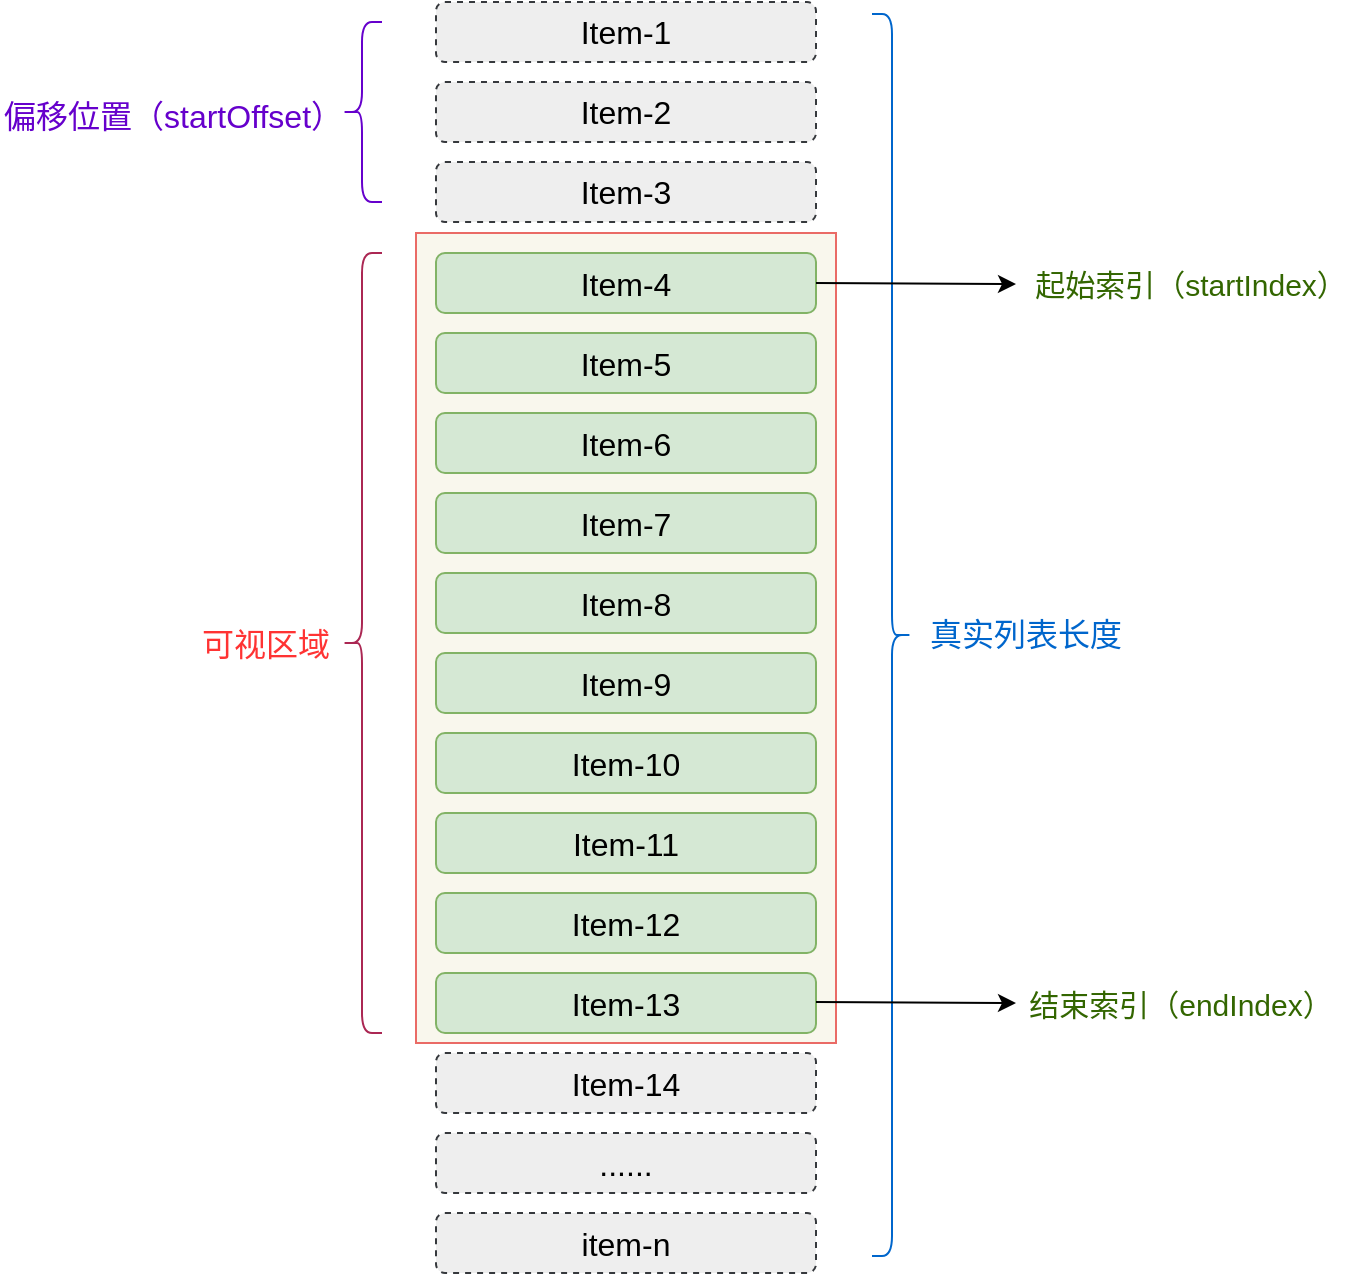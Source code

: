 <mxfile version="11.3.1" type="device" pages="1"><diagram id="MZQBDpLv9gFjRapg8Ojo" name="第 1 页"><mxGraphModel dx="1347" dy="802" grid="1" gridSize="10" guides="1" tooltips="1" connect="1" arrows="1" fold="1" page="1" pageScale="1" pageWidth="827" pageHeight="1169" math="0" shadow="0"><root><mxCell id="0"/><mxCell id="1" parent="0"/><mxCell id="Zh-VkZ_EHAsSAM2oDzB0-1" value="" style="rounded=0;whiteSpace=wrap;html=1;fillColor=#f9f7ed;strokeColor=#EA6B66;" parent="1" vertex="1"><mxGeometry x="300" y="185.5" width="210" height="405" as="geometry"/></mxCell><mxCell id="Zh-VkZ_EHAsSAM2oDzB0-2" value="&lt;font style=&quot;font-size: 16px&quot;&gt;Item-4&lt;/font&gt;" style="rounded=1;whiteSpace=wrap;html=1;fillColor=#d5e8d4;strokeColor=#82b366;" parent="1" vertex="1"><mxGeometry x="310" y="195.5" width="190" height="30" as="geometry"/></mxCell><mxCell id="Zh-VkZ_EHAsSAM2oDzB0-3" value="&lt;font style=&quot;font-size: 16px&quot;&gt;Item-5&lt;/font&gt;" style="rounded=1;whiteSpace=wrap;html=1;fillColor=#d5e8d4;strokeColor=#82b366;" parent="1" vertex="1"><mxGeometry x="310" y="235.5" width="190" height="30" as="geometry"/></mxCell><mxCell id="Zh-VkZ_EHAsSAM2oDzB0-4" value="&lt;font style=&quot;font-size: 16px&quot;&gt;Item-6&lt;/font&gt;" style="rounded=1;whiteSpace=wrap;html=1;fillColor=#d5e8d4;strokeColor=#82b366;" parent="1" vertex="1"><mxGeometry x="310" y="275.5" width="190" height="30" as="geometry"/></mxCell><mxCell id="Zh-VkZ_EHAsSAM2oDzB0-5" value="&lt;font style=&quot;font-size: 16px&quot;&gt;Item-7&lt;/font&gt;" style="rounded=1;whiteSpace=wrap;html=1;fillColor=#d5e8d4;strokeColor=#82b366;" parent="1" vertex="1"><mxGeometry x="310" y="315.5" width="190" height="30" as="geometry"/></mxCell><mxCell id="Zh-VkZ_EHAsSAM2oDzB0-6" value="&lt;font style=&quot;font-size: 16px&quot;&gt;Item-8&lt;/font&gt;" style="rounded=1;whiteSpace=wrap;html=1;fillColor=#d5e8d4;strokeColor=#82b366;" parent="1" vertex="1"><mxGeometry x="310" y="355.5" width="190" height="30" as="geometry"/></mxCell><mxCell id="Zh-VkZ_EHAsSAM2oDzB0-7" value="&lt;font style=&quot;font-size: 16px&quot;&gt;Item-9&lt;/font&gt;" style="rounded=1;whiteSpace=wrap;html=1;fillColor=#d5e8d4;strokeColor=#82b366;" parent="1" vertex="1"><mxGeometry x="310" y="395.5" width="190" height="30" as="geometry"/></mxCell><mxCell id="Zh-VkZ_EHAsSAM2oDzB0-8" value="&lt;font style=&quot;font-size: 16px&quot;&gt;Item-10&lt;/font&gt;" style="rounded=1;whiteSpace=wrap;html=1;fillColor=#d5e8d4;strokeColor=#82b366;" parent="1" vertex="1"><mxGeometry x="310" y="435.5" width="190" height="30" as="geometry"/></mxCell><mxCell id="Zh-VkZ_EHAsSAM2oDzB0-9" value="&lt;font style=&quot;font-size: 16px&quot;&gt;Item-11&lt;/font&gt;" style="rounded=1;whiteSpace=wrap;html=1;fillColor=#d5e8d4;strokeColor=#82b366;" parent="1" vertex="1"><mxGeometry x="310" y="475.5" width="190" height="30" as="geometry"/></mxCell><mxCell id="Zh-VkZ_EHAsSAM2oDzB0-11" value="&lt;font style=&quot;font-size: 16px&quot;&gt;Item-12&lt;/font&gt;" style="rounded=1;whiteSpace=wrap;html=1;fillColor=#d5e8d4;strokeColor=#82b366;" parent="1" vertex="1"><mxGeometry x="310" y="515.5" width="190" height="30" as="geometry"/></mxCell><mxCell id="Zh-VkZ_EHAsSAM2oDzB0-12" value="&lt;font style=&quot;font-size: 16px&quot;&gt;Item-13&lt;/font&gt;" style="rounded=1;whiteSpace=wrap;html=1;fillColor=#d5e8d4;strokeColor=#82b366;" parent="1" vertex="1"><mxGeometry x="310" y="555.5" width="190" height="30" as="geometry"/></mxCell><mxCell id="Zh-VkZ_EHAsSAM2oDzB0-18" value="&lt;font style=&quot;font-size: 16px&quot;&gt;Item-14&lt;/font&gt;" style="rounded=1;whiteSpace=wrap;html=1;fillColor=#eeeeee;strokeColor=#36393d;dashed=1;" parent="1" vertex="1"><mxGeometry x="310" y="595.5" width="190" height="30" as="geometry"/></mxCell><mxCell id="Zh-VkZ_EHAsSAM2oDzB0-24" value="&lt;font style=&quot;font-size: 16px&quot;&gt;item-n&lt;/font&gt;" style="rounded=1;whiteSpace=wrap;html=1;fillColor=#eeeeee;strokeColor=#36393d;dashed=1;" parent="1" vertex="1"><mxGeometry x="310" y="675.5" width="190" height="30" as="geometry"/></mxCell><mxCell id="Zh-VkZ_EHAsSAM2oDzB0-25" value="&lt;font style=&quot;font-size: 16px&quot;&gt;......&lt;/font&gt;" style="rounded=1;whiteSpace=wrap;html=1;fillColor=#eeeeee;strokeColor=#36393d;dashed=1;" parent="1" vertex="1"><mxGeometry x="310" y="635.5" width="190" height="30" as="geometry"/></mxCell><mxCell id="Zh-VkZ_EHAsSAM2oDzB0-26" value="" style="shape=curlyBracket;whiteSpace=wrap;html=1;rounded=1;fillColor=#FFCCCC;strokeColor=#AB2753;strokeWidth=1;" parent="1" vertex="1"><mxGeometry x="263" y="195.5" width="20" height="390" as="geometry"/></mxCell><mxCell id="Zh-VkZ_EHAsSAM2oDzB0-29" value="可视区域" style="text;html=1;strokeColor=none;fillColor=none;align=center;verticalAlign=middle;whiteSpace=wrap;rounded=0;fontSize=16;rotation=0;textDirection=rtl;fontColor=#FF3333;" parent="1" vertex="1"><mxGeometry x="190" y="380.5" width="70" height="20" as="geometry"/></mxCell><mxCell id="Zh-VkZ_EHAsSAM2oDzB0-32" value="" style="shape=curlyBracket;whiteSpace=wrap;html=1;rounded=1;strokeColor=#0066CC;strokeWidth=1;fillColor=#007FFF;fontSize=16;fontColor=#FFCCCC;rotation=180;" parent="1" vertex="1"><mxGeometry x="528" y="76" width="20" height="621" as="geometry"/></mxCell><mxCell id="Zh-VkZ_EHAsSAM2oDzB0-34" value="真实列表长度" style="text;html=1;strokeColor=none;fillColor=none;align=center;verticalAlign=middle;whiteSpace=wrap;rounded=0;fontSize=16;rotation=0;textDirection=rtl;fontColor=#0066CC;" parent="1" vertex="1"><mxGeometry x="555" y="375.5" width="100" height="20" as="geometry"/></mxCell><mxCell id="Zh-VkZ_EHAsSAM2oDzB0-35" value="&lt;font style=&quot;font-size: 16px&quot;&gt;Item-1&lt;/font&gt;" style="rounded=1;whiteSpace=wrap;html=1;fillColor=#eeeeee;strokeColor=#36393d;dashed=1;" parent="1" vertex="1"><mxGeometry x="310" y="70" width="190" height="30" as="geometry"/></mxCell><mxCell id="Zh-VkZ_EHAsSAM2oDzB0-36" value="&lt;font style=&quot;font-size: 16px&quot;&gt;Item-2&lt;/font&gt;" style="rounded=1;whiteSpace=wrap;html=1;fillColor=#eeeeee;strokeColor=#36393d;dashed=1;" parent="1" vertex="1"><mxGeometry x="310" y="110" width="190" height="30" as="geometry"/></mxCell><mxCell id="Zh-VkZ_EHAsSAM2oDzB0-37" value="&lt;font style=&quot;font-size: 16px&quot;&gt;Item-3&lt;/font&gt;" style="rounded=1;whiteSpace=wrap;html=1;fillColor=#eeeeee;strokeColor=#36393d;dashed=1;" parent="1" vertex="1"><mxGeometry x="310" y="150" width="190" height="30" as="geometry"/></mxCell><mxCell id="MyeQBjBwAr_2v3ASLzGD-1" value="" style="endArrow=classic;html=1;exitX=1;exitY=0.5;exitDx=0;exitDy=0;" edge="1" parent="1" source="Zh-VkZ_EHAsSAM2oDzB0-2"><mxGeometry width="50" height="50" relative="1" as="geometry"><mxPoint x="190" y="780" as="sourcePoint"/><mxPoint x="600" y="211" as="targetPoint"/></mxGeometry></mxCell><mxCell id="MyeQBjBwAr_2v3ASLzGD-2" value="&lt;font style=&quot;font-size: 15px&quot; color=&quot;#336600&quot;&gt;起始索引（startIndex）&lt;/font&gt;" style="text;html=1;strokeColor=none;fillColor=none;align=center;verticalAlign=middle;whiteSpace=wrap;rounded=0;fontColor=#FF3333;" vertex="1" parent="1"><mxGeometry x="605" y="201" width="165" height="20" as="geometry"/></mxCell><mxCell id="MyeQBjBwAr_2v3ASLzGD-3" value="" style="endArrow=classic;html=1;exitX=1;exitY=0.5;exitDx=0;exitDy=0;" edge="1" parent="1"><mxGeometry width="50" height="50" relative="1" as="geometry"><mxPoint x="500" y="570" as="sourcePoint"/><mxPoint x="600" y="570.5" as="targetPoint"/></mxGeometry></mxCell><mxCell id="MyeQBjBwAr_2v3ASLzGD-4" value="&lt;font style=&quot;font-size: 15px&quot; color=&quot;#336600&quot;&gt;结束索引（endIndex）&lt;/font&gt;" style="text;html=1;strokeColor=none;fillColor=none;align=center;verticalAlign=middle;whiteSpace=wrap;rounded=0;fontColor=#FF3333;" vertex="1" parent="1"><mxGeometry x="600" y="560.5" width="165" height="20" as="geometry"/></mxCell><mxCell id="MyeQBjBwAr_2v3ASLzGD-5" value="" style="shape=curlyBracket;whiteSpace=wrap;html=1;rounded=1;fontColor=#FF3333;strokeColor=#6600CC;" vertex="1" parent="1"><mxGeometry x="263" y="80" width="20" height="90" as="geometry"/></mxCell><mxCell id="MyeQBjBwAr_2v3ASLzGD-8" value="&lt;font style=&quot;font-size: 16px&quot; color=&quot;#6600cc&quot;&gt;偏移位置（startOffset）&lt;/font&gt;" style="text;html=1;resizable=0;points=[];autosize=1;align=left;verticalAlign=top;spacingTop=-4;fontColor=#FF3333;" vertex="1" parent="1"><mxGeometry x="92" y="115" width="190" height="20" as="geometry"/></mxCell></root></mxGraphModel></diagram></mxfile>